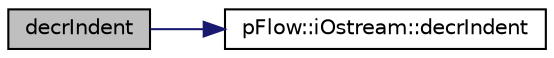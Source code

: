 digraph "decrIndent"
{
 // LATEX_PDF_SIZE
  edge [fontname="Helvetica",fontsize="10",labelfontname="Helvetica",labelfontsize="10"];
  node [fontname="Helvetica",fontsize="10",shape=record];
  rankdir="LR";
  Node1 [label="decrIndent",height=0.2,width=0.4,color="black", fillcolor="grey75", style="filled", fontcolor="black",tooltip="Decrement the indent level."];
  Node1 -> Node2 [color="midnightblue",fontsize="10",style="solid",fontname="Helvetica"];
  Node2 [label="pFlow::iOstream::decrIndent",height=0.2,width=0.4,color="black", fillcolor="white", style="filled",URL="$classpFlow_1_1iOstream.html#ae18e78f7ce58c60f648722fd7f8bdcbd",tooltip="Decrement the indent level."];
}
